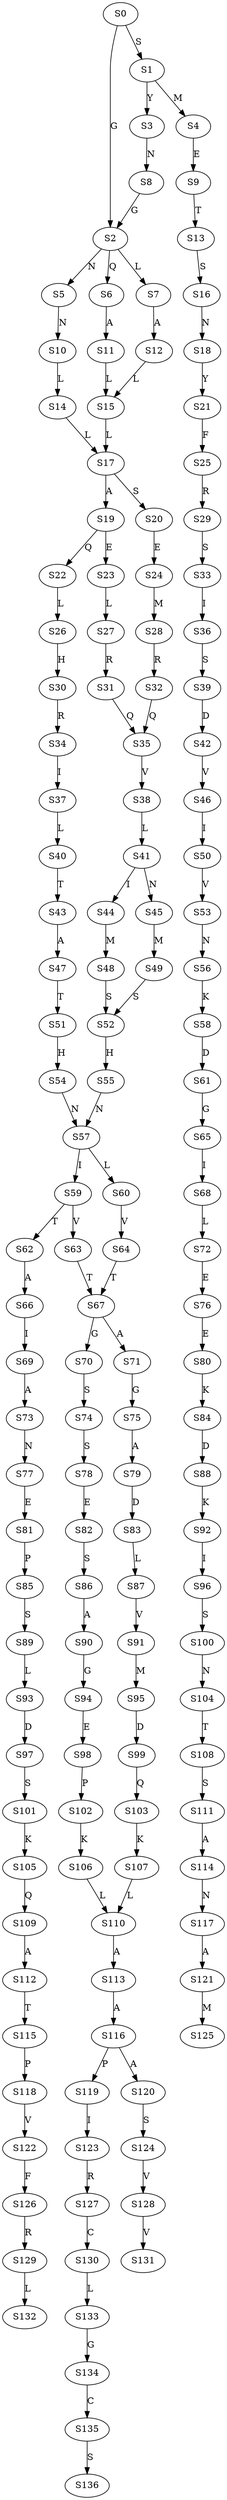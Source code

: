 strict digraph  {
	S0 -> S1 [ label = S ];
	S0 -> S2 [ label = G ];
	S1 -> S3 [ label = Y ];
	S1 -> S4 [ label = M ];
	S2 -> S5 [ label = N ];
	S2 -> S6 [ label = Q ];
	S2 -> S7 [ label = L ];
	S3 -> S8 [ label = N ];
	S4 -> S9 [ label = E ];
	S5 -> S10 [ label = N ];
	S6 -> S11 [ label = A ];
	S7 -> S12 [ label = A ];
	S8 -> S2 [ label = G ];
	S9 -> S13 [ label = T ];
	S10 -> S14 [ label = L ];
	S11 -> S15 [ label = L ];
	S12 -> S15 [ label = L ];
	S13 -> S16 [ label = S ];
	S14 -> S17 [ label = L ];
	S15 -> S17 [ label = L ];
	S16 -> S18 [ label = N ];
	S17 -> S19 [ label = A ];
	S17 -> S20 [ label = S ];
	S18 -> S21 [ label = Y ];
	S19 -> S22 [ label = Q ];
	S19 -> S23 [ label = E ];
	S20 -> S24 [ label = E ];
	S21 -> S25 [ label = F ];
	S22 -> S26 [ label = L ];
	S23 -> S27 [ label = L ];
	S24 -> S28 [ label = M ];
	S25 -> S29 [ label = R ];
	S26 -> S30 [ label = H ];
	S27 -> S31 [ label = R ];
	S28 -> S32 [ label = R ];
	S29 -> S33 [ label = S ];
	S30 -> S34 [ label = R ];
	S31 -> S35 [ label = Q ];
	S32 -> S35 [ label = Q ];
	S33 -> S36 [ label = I ];
	S34 -> S37 [ label = I ];
	S35 -> S38 [ label = V ];
	S36 -> S39 [ label = S ];
	S37 -> S40 [ label = L ];
	S38 -> S41 [ label = L ];
	S39 -> S42 [ label = D ];
	S40 -> S43 [ label = T ];
	S41 -> S44 [ label = I ];
	S41 -> S45 [ label = N ];
	S42 -> S46 [ label = V ];
	S43 -> S47 [ label = A ];
	S44 -> S48 [ label = M ];
	S45 -> S49 [ label = M ];
	S46 -> S50 [ label = I ];
	S47 -> S51 [ label = T ];
	S48 -> S52 [ label = S ];
	S49 -> S52 [ label = S ];
	S50 -> S53 [ label = V ];
	S51 -> S54 [ label = H ];
	S52 -> S55 [ label = H ];
	S53 -> S56 [ label = N ];
	S54 -> S57 [ label = N ];
	S55 -> S57 [ label = N ];
	S56 -> S58 [ label = K ];
	S57 -> S59 [ label = I ];
	S57 -> S60 [ label = L ];
	S58 -> S61 [ label = D ];
	S59 -> S62 [ label = T ];
	S59 -> S63 [ label = V ];
	S60 -> S64 [ label = V ];
	S61 -> S65 [ label = G ];
	S62 -> S66 [ label = A ];
	S63 -> S67 [ label = T ];
	S64 -> S67 [ label = T ];
	S65 -> S68 [ label = I ];
	S66 -> S69 [ label = I ];
	S67 -> S70 [ label = G ];
	S67 -> S71 [ label = A ];
	S68 -> S72 [ label = L ];
	S69 -> S73 [ label = A ];
	S70 -> S74 [ label = S ];
	S71 -> S75 [ label = G ];
	S72 -> S76 [ label = E ];
	S73 -> S77 [ label = N ];
	S74 -> S78 [ label = S ];
	S75 -> S79 [ label = A ];
	S76 -> S80 [ label = E ];
	S77 -> S81 [ label = E ];
	S78 -> S82 [ label = E ];
	S79 -> S83 [ label = D ];
	S80 -> S84 [ label = K ];
	S81 -> S85 [ label = P ];
	S82 -> S86 [ label = S ];
	S83 -> S87 [ label = L ];
	S84 -> S88 [ label = D ];
	S85 -> S89 [ label = S ];
	S86 -> S90 [ label = A ];
	S87 -> S91 [ label = V ];
	S88 -> S92 [ label = K ];
	S89 -> S93 [ label = L ];
	S90 -> S94 [ label = G ];
	S91 -> S95 [ label = M ];
	S92 -> S96 [ label = I ];
	S93 -> S97 [ label = D ];
	S94 -> S98 [ label = E ];
	S95 -> S99 [ label = D ];
	S96 -> S100 [ label = S ];
	S97 -> S101 [ label = S ];
	S98 -> S102 [ label = P ];
	S99 -> S103 [ label = Q ];
	S100 -> S104 [ label = N ];
	S101 -> S105 [ label = K ];
	S102 -> S106 [ label = K ];
	S103 -> S107 [ label = K ];
	S104 -> S108 [ label = T ];
	S105 -> S109 [ label = Q ];
	S106 -> S110 [ label = L ];
	S107 -> S110 [ label = L ];
	S108 -> S111 [ label = S ];
	S109 -> S112 [ label = A ];
	S110 -> S113 [ label = A ];
	S111 -> S114 [ label = A ];
	S112 -> S115 [ label = T ];
	S113 -> S116 [ label = A ];
	S114 -> S117 [ label = N ];
	S115 -> S118 [ label = P ];
	S116 -> S119 [ label = P ];
	S116 -> S120 [ label = A ];
	S117 -> S121 [ label = A ];
	S118 -> S122 [ label = V ];
	S119 -> S123 [ label = I ];
	S120 -> S124 [ label = S ];
	S121 -> S125 [ label = M ];
	S122 -> S126 [ label = F ];
	S123 -> S127 [ label = R ];
	S124 -> S128 [ label = V ];
	S126 -> S129 [ label = R ];
	S127 -> S130 [ label = C ];
	S128 -> S131 [ label = V ];
	S129 -> S132 [ label = L ];
	S130 -> S133 [ label = L ];
	S133 -> S134 [ label = G ];
	S134 -> S135 [ label = C ];
	S135 -> S136 [ label = S ];
}
